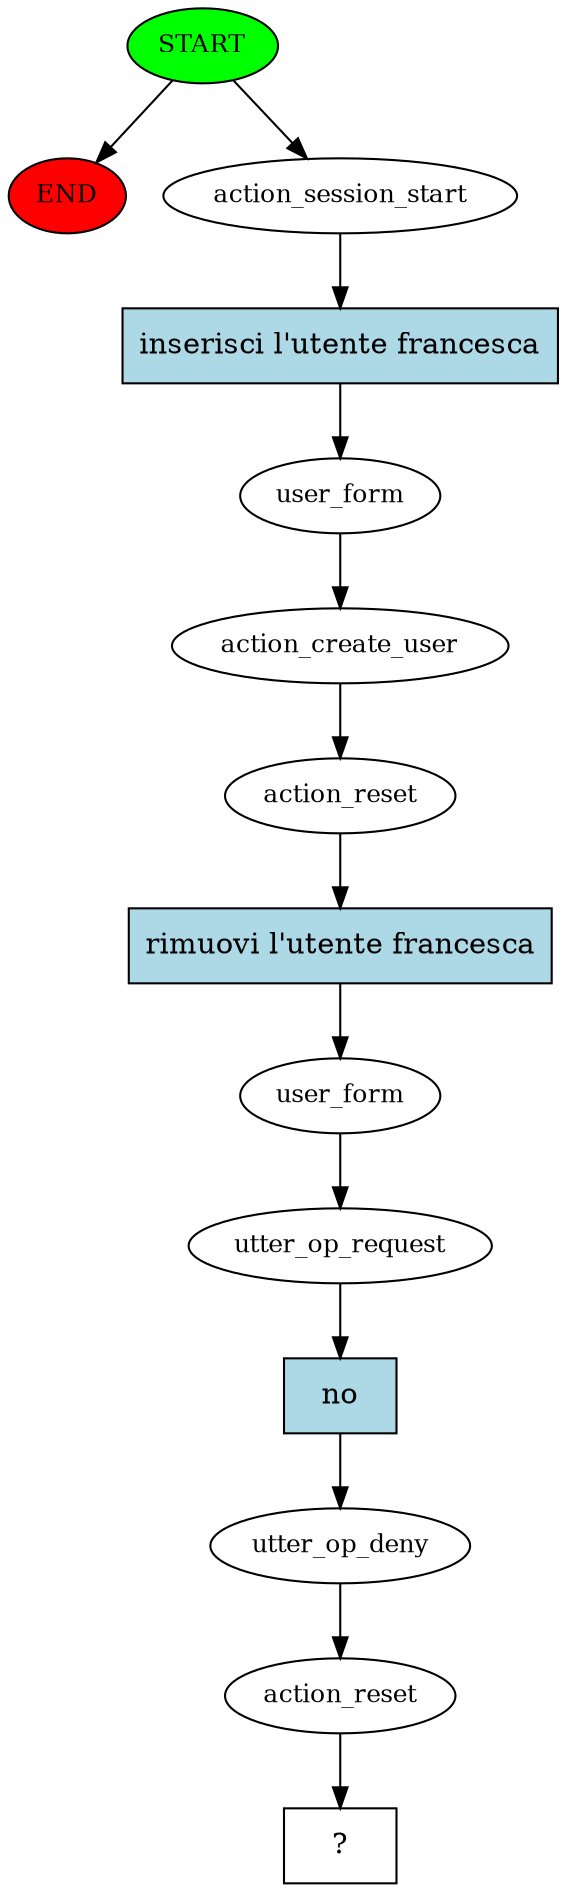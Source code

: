 digraph  {
0 [class="start active", fillcolor=green, fontsize=12, label=START, style=filled];
"-1" [class=end, fillcolor=red, fontsize=12, label=END, style=filled];
1 [class=active, fontsize=12, label=action_session_start];
2 [class=active, fontsize=12, label=user_form];
3 [class=active, fontsize=12, label=action_create_user];
4 [class=active, fontsize=12, label=action_reset];
5 [class=active, fontsize=12, label=user_form];
6 [class=active, fontsize=12, label=utter_op_request];
7 [class=active, fontsize=12, label=utter_op_deny];
8 [class=active, fontsize=12, label=action_reset];
9 [class="intent dashed active", label="  ?  ", shape=rect];
10 [class="intent active", fillcolor=lightblue, label="inserisci l'utente francesca", shape=rect, style=filled];
11 [class="intent active", fillcolor=lightblue, label="rimuovi l'utente francesca", shape=rect, style=filled];
12 [class="intent active", fillcolor=lightblue, label=no, shape=rect, style=filled];
0 -> "-1"  [class="", key=NONE, label=""];
0 -> 1  [class=active, key=NONE, label=""];
1 -> 10  [class=active, key=0];
2 -> 3  [class=active, key=NONE, label=""];
3 -> 4  [class=active, key=NONE, label=""];
4 -> 11  [class=active, key=0];
5 -> 6  [class=active, key=NONE, label=""];
6 -> 12  [class=active, key=0];
7 -> 8  [class=active, key=NONE, label=""];
8 -> 9  [class=active, key=NONE, label=""];
10 -> 2  [class=active, key=0];
11 -> 5  [class=active, key=0];
12 -> 7  [class=active, key=0];
}
